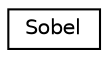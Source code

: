 digraph "Graphical Class Hierarchy"
{
 // INTERACTIVE_SVG=YES
  edge [fontname="Helvetica",fontsize="10",labelfontname="Helvetica",labelfontsize="10"];
  node [fontname="Helvetica",fontsize="10",shape=record];
  rankdir="LR";
  Node1 [label="Sobel",height=0.2,width=0.4,color="black", fillcolor="white", style="filled",URL="$d4/df0/class_sobel.html",tooltip="Collection of functions for edge detection. "];
}
